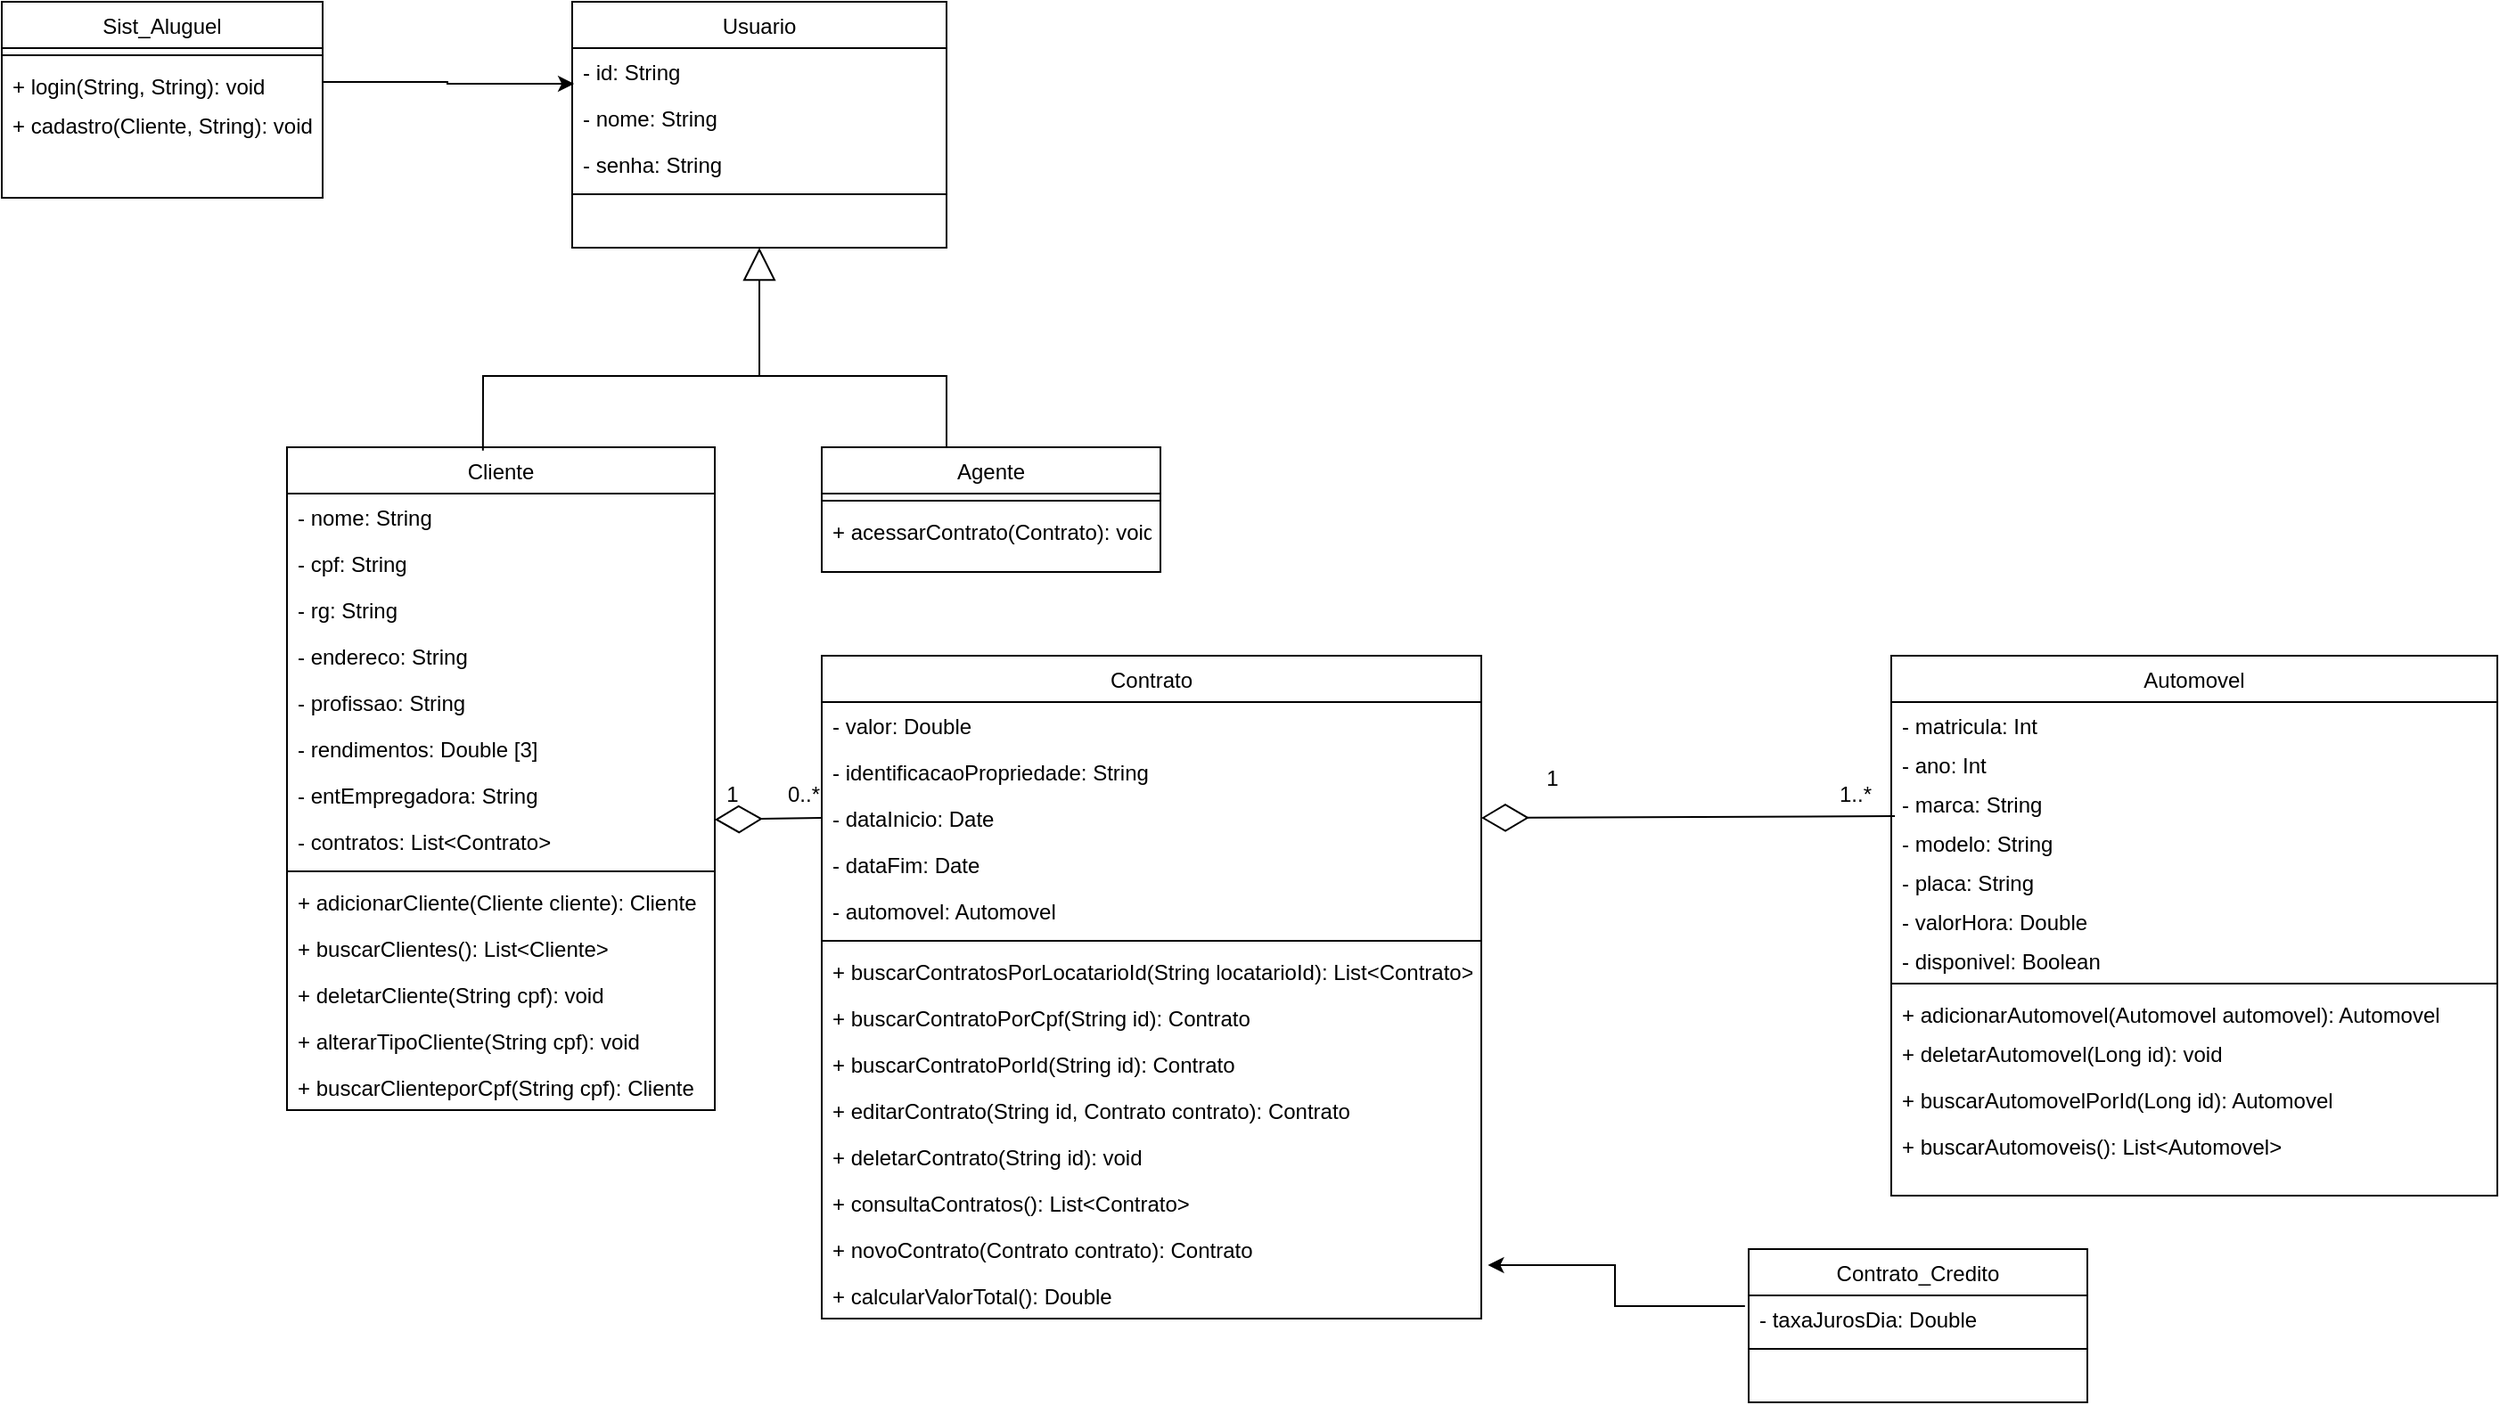 <mxfile version="24.7.12">
  <diagram id="C5RBs43oDa-KdzZeNtuy" name="Page-1">
    <mxGraphModel dx="1939" dy="471" grid="1" gridSize="10" guides="1" tooltips="1" connect="1" arrows="1" fold="1" page="1" pageScale="1" pageWidth="827" pageHeight="1169" math="0" shadow="0">
      <root>
        <mxCell id="WIyWlLk6GJQsqaUBKTNV-0" />
        <mxCell id="WIyWlLk6GJQsqaUBKTNV-1" parent="WIyWlLk6GJQsqaUBKTNV-0" />
        <mxCell id="zkfFHV4jXpPFQw0GAbJ--6" value="Cliente" style="swimlane;fontStyle=0;align=center;verticalAlign=top;childLayout=stackLayout;horizontal=1;startSize=26;horizontalStack=0;resizeParent=1;resizeLast=0;collapsible=1;marginBottom=0;rounded=0;shadow=0;strokeWidth=1;" parent="WIyWlLk6GJQsqaUBKTNV-1" vertex="1">
          <mxGeometry x="110" y="360" width="240" height="372" as="geometry">
            <mxRectangle x="120" y="360" width="160" height="26" as="alternateBounds" />
          </mxGeometry>
        </mxCell>
        <mxCell id="zkfFHV4jXpPFQw0GAbJ--7" value="- nome: String" style="text;align=left;verticalAlign=top;spacingLeft=4;spacingRight=4;overflow=hidden;rotatable=0;points=[[0,0.5],[1,0.5]];portConstraint=eastwest;" parent="zkfFHV4jXpPFQw0GAbJ--6" vertex="1">
          <mxGeometry y="26" width="240" height="26" as="geometry" />
        </mxCell>
        <mxCell id="MEE5z-vCU6eJB84R58F4-10" value="- cpf: String" style="text;align=left;verticalAlign=top;spacingLeft=4;spacingRight=4;overflow=hidden;rotatable=0;points=[[0,0.5],[1,0.5]];portConstraint=eastwest;rounded=0;shadow=0;html=0;" parent="zkfFHV4jXpPFQw0GAbJ--6" vertex="1">
          <mxGeometry y="52" width="240" height="26" as="geometry" />
        </mxCell>
        <mxCell id="zkfFHV4jXpPFQw0GAbJ--8" value="- rg: String" style="text;align=left;verticalAlign=top;spacingLeft=4;spacingRight=4;overflow=hidden;rotatable=0;points=[[0,0.5],[1,0.5]];portConstraint=eastwest;rounded=0;shadow=0;html=0;" parent="zkfFHV4jXpPFQw0GAbJ--6" vertex="1">
          <mxGeometry y="78" width="240" height="26" as="geometry" />
        </mxCell>
        <mxCell id="MEE5z-vCU6eJB84R58F4-9" value="- endereco: String" style="text;align=left;verticalAlign=top;spacingLeft=4;spacingRight=4;overflow=hidden;rotatable=0;points=[[0,0.5],[1,0.5]];portConstraint=eastwest;rounded=0;shadow=0;html=0;" parent="zkfFHV4jXpPFQw0GAbJ--6" vertex="1">
          <mxGeometry y="104" width="240" height="26" as="geometry" />
        </mxCell>
        <mxCell id="MEE5z-vCU6eJB84R58F4-11" value="- profissao: String" style="text;align=left;verticalAlign=top;spacingLeft=4;spacingRight=4;overflow=hidden;rotatable=0;points=[[0,0.5],[1,0.5]];portConstraint=eastwest;rounded=0;shadow=0;html=0;" parent="zkfFHV4jXpPFQw0GAbJ--6" vertex="1">
          <mxGeometry y="130" width="240" height="26" as="geometry" />
        </mxCell>
        <mxCell id="MEE5z-vCU6eJB84R58F4-8" value="- rendimentos: Double [3]" style="text;align=left;verticalAlign=top;spacingLeft=4;spacingRight=4;overflow=hidden;rotatable=0;points=[[0,0.5],[1,0.5]];portConstraint=eastwest;rounded=0;shadow=0;html=0;" parent="zkfFHV4jXpPFQw0GAbJ--6" vertex="1">
          <mxGeometry y="156" width="240" height="26" as="geometry" />
        </mxCell>
        <mxCell id="86CB48Jz-Xifh70a6tsT-17" value="- entEmpregadora: String" style="text;align=left;verticalAlign=top;spacingLeft=4;spacingRight=4;overflow=hidden;rotatable=0;points=[[0,0.5],[1,0.5]];portConstraint=eastwest;rounded=0;shadow=0;html=0;" parent="zkfFHV4jXpPFQw0GAbJ--6" vertex="1">
          <mxGeometry y="182" width="240" height="26" as="geometry" />
        </mxCell>
        <mxCell id="86CB48Jz-Xifh70a6tsT-18" value="- contratos: List&lt;Contrato&gt;" style="text;align=left;verticalAlign=top;spacingLeft=4;spacingRight=4;overflow=hidden;rotatable=0;points=[[0,0.5],[1,0.5]];portConstraint=eastwest;rounded=0;shadow=0;html=0;" parent="zkfFHV4jXpPFQw0GAbJ--6" vertex="1">
          <mxGeometry y="208" width="240" height="26" as="geometry" />
        </mxCell>
        <mxCell id="zkfFHV4jXpPFQw0GAbJ--9" value="" style="line;html=1;strokeWidth=1;align=left;verticalAlign=middle;spacingTop=-1;spacingLeft=3;spacingRight=3;rotatable=0;labelPosition=right;points=[];portConstraint=eastwest;" parent="zkfFHV4jXpPFQw0GAbJ--6" vertex="1">
          <mxGeometry y="234" width="240" height="8" as="geometry" />
        </mxCell>
        <mxCell id="Ihzg9XGtSdhdx8EX-t7k-0" value="+ adicionarCliente(Cliente cliente): Cliente" style="text;align=left;verticalAlign=top;spacingLeft=4;spacingRight=4;overflow=hidden;rotatable=0;points=[[0,0.5],[1,0.5]];portConstraint=eastwest;" vertex="1" parent="zkfFHV4jXpPFQw0GAbJ--6">
          <mxGeometry y="242" width="240" height="26" as="geometry" />
        </mxCell>
        <mxCell id="Ihzg9XGtSdhdx8EX-t7k-13" value="+ buscarClientes(): List&lt;Cliente&gt;" style="text;align=left;verticalAlign=top;spacingLeft=4;spacingRight=4;overflow=hidden;rotatable=0;points=[[0,0.5],[1,0.5]];portConstraint=eastwest;" vertex="1" parent="zkfFHV4jXpPFQw0GAbJ--6">
          <mxGeometry y="268" width="240" height="26" as="geometry" />
        </mxCell>
        <mxCell id="Ihzg9XGtSdhdx8EX-t7k-14" value="+ deletarCliente(String cpf): void" style="text;align=left;verticalAlign=top;spacingLeft=4;spacingRight=4;overflow=hidden;rotatable=0;points=[[0,0.5],[1,0.5]];portConstraint=eastwest;" vertex="1" parent="zkfFHV4jXpPFQw0GAbJ--6">
          <mxGeometry y="294" width="240" height="26" as="geometry" />
        </mxCell>
        <mxCell id="Ihzg9XGtSdhdx8EX-t7k-15" value="+ alterarTipoCliente(String cpf): void" style="text;align=left;verticalAlign=top;spacingLeft=4;spacingRight=4;overflow=hidden;rotatable=0;points=[[0,0.5],[1,0.5]];portConstraint=eastwest;" vertex="1" parent="zkfFHV4jXpPFQw0GAbJ--6">
          <mxGeometry y="320" width="240" height="26" as="geometry" />
        </mxCell>
        <mxCell id="Ihzg9XGtSdhdx8EX-t7k-16" value="+ buscarClienteporCpf(String cpf): Cliente" style="text;align=left;verticalAlign=top;spacingLeft=4;spacingRight=4;overflow=hidden;rotatable=0;points=[[0,0.5],[1,0.5]];portConstraint=eastwest;" vertex="1" parent="zkfFHV4jXpPFQw0GAbJ--6">
          <mxGeometry y="346" width="240" height="26" as="geometry" />
        </mxCell>
        <mxCell id="MEE5z-vCU6eJB84R58F4-6" style="edgeStyle=orthogonalEdgeStyle;rounded=0;orthogonalLoop=1;jettySize=auto;html=1;exitX=1;exitY=0.5;exitDx=0;exitDy=0;entryX=0.005;entryY=0.769;entryDx=0;entryDy=0;entryPerimeter=0;" parent="WIyWlLk6GJQsqaUBKTNV-1" source="86CB48Jz-Xifh70a6tsT-36" target="zkfFHV4jXpPFQw0GAbJ--1" edge="1">
          <mxGeometry relative="1" as="geometry">
            <mxPoint x="690" y="199" as="sourcePoint" />
            <mxPoint x="530" y="200" as="targetPoint" />
          </mxGeometry>
        </mxCell>
        <mxCell id="zkfFHV4jXpPFQw0GAbJ--17" value="Contrato" style="swimlane;fontStyle=0;align=center;verticalAlign=top;childLayout=stackLayout;horizontal=1;startSize=26;horizontalStack=0;resizeParent=1;resizeLast=0;collapsible=1;marginBottom=0;rounded=0;shadow=0;strokeWidth=1;" parent="WIyWlLk6GJQsqaUBKTNV-1" vertex="1">
          <mxGeometry x="410" y="477" width="370" height="372" as="geometry">
            <mxRectangle x="550" y="140" width="160" height="26" as="alternateBounds" />
          </mxGeometry>
        </mxCell>
        <mxCell id="zkfFHV4jXpPFQw0GAbJ--20" value="- valor: Double" style="text;align=left;verticalAlign=top;spacingLeft=4;spacingRight=4;overflow=hidden;rotatable=0;points=[[0,0.5],[1,0.5]];portConstraint=eastwest;rounded=0;shadow=0;html=0;" parent="zkfFHV4jXpPFQw0GAbJ--17" vertex="1">
          <mxGeometry y="26" width="370" height="26" as="geometry" />
        </mxCell>
        <mxCell id="86CB48Jz-Xifh70a6tsT-24" value="- identificacaoPropriedade: String" style="text;align=left;verticalAlign=top;spacingLeft=4;spacingRight=4;overflow=hidden;rotatable=0;points=[[0,0.5],[1,0.5]];portConstraint=eastwest;rounded=0;shadow=0;html=0;" parent="zkfFHV4jXpPFQw0GAbJ--17" vertex="1">
          <mxGeometry y="52" width="370" height="26" as="geometry" />
        </mxCell>
        <mxCell id="zkfFHV4jXpPFQw0GAbJ--21" value="- dataInicio: Date" style="text;align=left;verticalAlign=top;spacingLeft=4;spacingRight=4;overflow=hidden;rotatable=0;points=[[0,0.5],[1,0.5]];portConstraint=eastwest;rounded=0;shadow=0;html=0;" parent="zkfFHV4jXpPFQw0GAbJ--17" vertex="1">
          <mxGeometry y="78" width="370" height="26" as="geometry" />
        </mxCell>
        <mxCell id="zkfFHV4jXpPFQw0GAbJ--22" value="- dataFim: Date" style="text;align=left;verticalAlign=top;spacingLeft=4;spacingRight=4;overflow=hidden;rotatable=0;points=[[0,0.5],[1,0.5]];portConstraint=eastwest;rounded=0;shadow=0;html=0;" parent="zkfFHV4jXpPFQw0GAbJ--17" vertex="1">
          <mxGeometry y="104" width="370" height="26" as="geometry" />
        </mxCell>
        <mxCell id="zkfFHV4jXpPFQw0GAbJ--19" value="- automovel: Automovel" style="text;align=left;verticalAlign=top;spacingLeft=4;spacingRight=4;overflow=hidden;rotatable=0;points=[[0,0.5],[1,0.5]];portConstraint=eastwest;rounded=0;shadow=0;html=0;" parent="zkfFHV4jXpPFQw0GAbJ--17" vertex="1">
          <mxGeometry y="130" width="370" height="26" as="geometry" />
        </mxCell>
        <mxCell id="zkfFHV4jXpPFQw0GAbJ--23" value="" style="line;html=1;strokeWidth=1;align=left;verticalAlign=middle;spacingTop=-1;spacingLeft=3;spacingRight=3;rotatable=0;labelPosition=right;points=[];portConstraint=eastwest;" parent="zkfFHV4jXpPFQw0GAbJ--17" vertex="1">
          <mxGeometry y="156" width="370" height="8" as="geometry" />
        </mxCell>
        <mxCell id="86CB48Jz-Xifh70a6tsT-28" value="+ buscarContratosPorLocatarioId(String locatarioId): List&lt;Contrato&gt;" style="text;align=left;verticalAlign=top;spacingLeft=4;spacingRight=4;overflow=hidden;rotatable=0;points=[[0,0.5],[1,0.5]];portConstraint=eastwest;" parent="zkfFHV4jXpPFQw0GAbJ--17" vertex="1">
          <mxGeometry y="164" width="370" height="26" as="geometry" />
        </mxCell>
        <mxCell id="86CB48Jz-Xifh70a6tsT-27" value="+ buscarContratoPorCpf(String id): Contrato" style="text;align=left;verticalAlign=top;spacingLeft=4;spacingRight=4;overflow=hidden;rotatable=0;points=[[0,0.5],[1,0.5]];portConstraint=eastwest;" parent="zkfFHV4jXpPFQw0GAbJ--17" vertex="1">
          <mxGeometry y="190" width="370" height="26" as="geometry" />
        </mxCell>
        <mxCell id="86CB48Jz-Xifh70a6tsT-26" value="+ buscarContratoPorId(String id): Contrato" style="text;align=left;verticalAlign=top;spacingLeft=4;spacingRight=4;overflow=hidden;rotatable=0;points=[[0,0.5],[1,0.5]];portConstraint=eastwest;" parent="zkfFHV4jXpPFQw0GAbJ--17" vertex="1">
          <mxGeometry y="216" width="370" height="26" as="geometry" />
        </mxCell>
        <mxCell id="86CB48Jz-Xifh70a6tsT-25" value="+ editarContrato(String id, Contrato contrato): Contrato" style="text;align=left;verticalAlign=top;spacingLeft=4;spacingRight=4;overflow=hidden;rotatable=0;points=[[0,0.5],[1,0.5]];portConstraint=eastwest;fontStyle=0" parent="zkfFHV4jXpPFQw0GAbJ--17" vertex="1">
          <mxGeometry y="242" width="370" height="26" as="geometry" />
        </mxCell>
        <mxCell id="Ihzg9XGtSdhdx8EX-t7k-22" value="+ deletarContrato(String id): void" style="text;align=left;verticalAlign=top;spacingLeft=4;spacingRight=4;overflow=hidden;rotatable=0;points=[[0,0.5],[1,0.5]];portConstraint=eastwest;fontStyle=0" vertex="1" parent="zkfFHV4jXpPFQw0GAbJ--17">
          <mxGeometry y="268" width="370" height="26" as="geometry" />
        </mxCell>
        <mxCell id="Ihzg9XGtSdhdx8EX-t7k-23" value="+ consultaContratos(): List&lt;Contrato&gt;" style="text;align=left;verticalAlign=top;spacingLeft=4;spacingRight=4;overflow=hidden;rotatable=0;points=[[0,0.5],[1,0.5]];portConstraint=eastwest;fontStyle=0" vertex="1" parent="zkfFHV4jXpPFQw0GAbJ--17">
          <mxGeometry y="294" width="370" height="26" as="geometry" />
        </mxCell>
        <mxCell id="Ihzg9XGtSdhdx8EX-t7k-24" value="+ novoContrato(Contrato contrato): Contrato" style="text;align=left;verticalAlign=top;spacingLeft=4;spacingRight=4;overflow=hidden;rotatable=0;points=[[0,0.5],[1,0.5]];portConstraint=eastwest;fontStyle=0" vertex="1" parent="zkfFHV4jXpPFQw0GAbJ--17">
          <mxGeometry y="320" width="370" height="26" as="geometry" />
        </mxCell>
        <mxCell id="86CB48Jz-Xifh70a6tsT-38" value="+ calcularValorTotal(): Double" style="text;align=left;verticalAlign=top;spacingLeft=4;spacingRight=4;overflow=hidden;rotatable=0;points=[[0,0.5],[1,0.5]];portConstraint=eastwest;fontStyle=0" parent="zkfFHV4jXpPFQw0GAbJ--17" vertex="1">
          <mxGeometry y="346" width="370" height="26" as="geometry" />
        </mxCell>
        <mxCell id="MEE5z-vCU6eJB84R58F4-1" value="Agente" style="swimlane;fontStyle=0;align=center;verticalAlign=top;childLayout=stackLayout;horizontal=1;startSize=26;horizontalStack=0;resizeParent=1;resizeLast=0;collapsible=1;marginBottom=0;rounded=0;shadow=0;strokeWidth=1;" parent="WIyWlLk6GJQsqaUBKTNV-1" vertex="1">
          <mxGeometry x="410" y="360" width="190" height="70" as="geometry">
            <mxRectangle x="340" y="380" width="170" height="26" as="alternateBounds" />
          </mxGeometry>
        </mxCell>
        <mxCell id="MEE5z-vCU6eJB84R58F4-3" value="" style="line;html=1;strokeWidth=1;align=left;verticalAlign=middle;spacingTop=-1;spacingLeft=3;spacingRight=3;rotatable=0;labelPosition=right;points=[];portConstraint=eastwest;" parent="MEE5z-vCU6eJB84R58F4-1" vertex="1">
          <mxGeometry y="26" width="190" height="8" as="geometry" />
        </mxCell>
        <mxCell id="MEE5z-vCU6eJB84R58F4-2" value="+ acessarContrato(Contrato): void" style="text;align=left;verticalAlign=top;spacingLeft=4;spacingRight=4;overflow=hidden;rotatable=0;points=[[0,0.5],[1,0.5]];portConstraint=eastwest;" parent="MEE5z-vCU6eJB84R58F4-1" vertex="1">
          <mxGeometry y="34" width="190" height="26" as="geometry" />
        </mxCell>
        <mxCell id="MEE5z-vCU6eJB84R58F4-14" value="Automovel" style="swimlane;fontStyle=0;align=center;verticalAlign=top;childLayout=stackLayout;horizontal=1;startSize=26;horizontalStack=0;resizeParent=1;resizeLast=0;collapsible=1;marginBottom=0;rounded=0;shadow=0;strokeWidth=1;" parent="WIyWlLk6GJQsqaUBKTNV-1" vertex="1">
          <mxGeometry x="1010" y="477" width="340" height="303" as="geometry">
            <mxRectangle x="340" y="380" width="170" height="26" as="alternateBounds" />
          </mxGeometry>
        </mxCell>
        <mxCell id="MEE5z-vCU6eJB84R58F4-15" value="- matricula: Int" style="text;align=left;verticalAlign=top;spacingLeft=4;spacingRight=4;overflow=hidden;rotatable=0;points=[[0,0.5],[1,0.5]];portConstraint=eastwest;" parent="MEE5z-vCU6eJB84R58F4-14" vertex="1">
          <mxGeometry y="26" width="340" height="22" as="geometry" />
        </mxCell>
        <mxCell id="MEE5z-vCU6eJB84R58F4-18" value="- ano: Int" style="text;align=left;verticalAlign=top;spacingLeft=4;spacingRight=4;overflow=hidden;rotatable=0;points=[[0,0.5],[1,0.5]];portConstraint=eastwest;" parent="MEE5z-vCU6eJB84R58F4-14" vertex="1">
          <mxGeometry y="48" width="340" height="22" as="geometry" />
        </mxCell>
        <mxCell id="MEE5z-vCU6eJB84R58F4-19" value="- marca: String" style="text;align=left;verticalAlign=top;spacingLeft=4;spacingRight=4;overflow=hidden;rotatable=0;points=[[0,0.5],[1,0.5]];portConstraint=eastwest;" parent="MEE5z-vCU6eJB84R58F4-14" vertex="1">
          <mxGeometry y="70" width="340" height="22" as="geometry" />
        </mxCell>
        <mxCell id="MEE5z-vCU6eJB84R58F4-20" value="- modelo: String" style="text;align=left;verticalAlign=top;spacingLeft=4;spacingRight=4;overflow=hidden;rotatable=0;points=[[0,0.5],[1,0.5]];portConstraint=eastwest;" parent="MEE5z-vCU6eJB84R58F4-14" vertex="1">
          <mxGeometry y="92" width="340" height="22" as="geometry" />
        </mxCell>
        <mxCell id="MEE5z-vCU6eJB84R58F4-17" value="- placa: String" style="text;align=left;verticalAlign=top;spacingLeft=4;spacingRight=4;overflow=hidden;rotatable=0;points=[[0,0.5],[1,0.5]];portConstraint=eastwest;" parent="MEE5z-vCU6eJB84R58F4-14" vertex="1">
          <mxGeometry y="114" width="340" height="22" as="geometry" />
        </mxCell>
        <mxCell id="MEE5z-vCU6eJB84R58F4-21" value="- valorHora: Double" style="text;align=left;verticalAlign=top;spacingLeft=4;spacingRight=4;overflow=hidden;rotatable=0;points=[[0,0.5],[1,0.5]];portConstraint=eastwest;" parent="MEE5z-vCU6eJB84R58F4-14" vertex="1">
          <mxGeometry y="136" width="340" height="22" as="geometry" />
        </mxCell>
        <mxCell id="MEE5z-vCU6eJB84R58F4-22" value="- disponivel: Boolean" style="text;align=left;verticalAlign=top;spacingLeft=4;spacingRight=4;overflow=hidden;rotatable=0;points=[[0,0.5],[1,0.5]];portConstraint=eastwest;" parent="MEE5z-vCU6eJB84R58F4-14" vertex="1">
          <mxGeometry y="158" width="340" height="22" as="geometry" />
        </mxCell>
        <mxCell id="MEE5z-vCU6eJB84R58F4-16" value="" style="line;html=1;strokeWidth=1;align=left;verticalAlign=middle;spacingTop=-1;spacingLeft=3;spacingRight=3;rotatable=0;labelPosition=right;points=[];portConstraint=eastwest;" parent="MEE5z-vCU6eJB84R58F4-14" vertex="1">
          <mxGeometry y="180" width="340" height="8" as="geometry" />
        </mxCell>
        <mxCell id="Ihzg9XGtSdhdx8EX-t7k-18" value="+ adicionarAutomovel(Automovel automovel): Automovel" style="text;align=left;verticalAlign=top;spacingLeft=4;spacingRight=4;overflow=hidden;rotatable=0;points=[[0,0.5],[1,0.5]];portConstraint=eastwest;" vertex="1" parent="MEE5z-vCU6eJB84R58F4-14">
          <mxGeometry y="188" width="340" height="22" as="geometry" />
        </mxCell>
        <mxCell id="Ihzg9XGtSdhdx8EX-t7k-20" value="+ deletarAutomovel(Long id): void" style="text;align=left;verticalAlign=top;spacingLeft=4;spacingRight=4;overflow=hidden;rotatable=0;points=[[0,0.5],[1,0.5]];portConstraint=eastwest;" vertex="1" parent="MEE5z-vCU6eJB84R58F4-14">
          <mxGeometry y="210" width="340" height="26" as="geometry" />
        </mxCell>
        <mxCell id="Ihzg9XGtSdhdx8EX-t7k-21" value="+ buscarAutomovelPorId(Long id): Automovel" style="text;align=left;verticalAlign=top;spacingLeft=4;spacingRight=4;overflow=hidden;rotatable=0;points=[[0,0.5],[1,0.5]];portConstraint=eastwest;" vertex="1" parent="MEE5z-vCU6eJB84R58F4-14">
          <mxGeometry y="236" width="340" height="26" as="geometry" />
        </mxCell>
        <mxCell id="Ihzg9XGtSdhdx8EX-t7k-19" value="+ buscarAutomoveis(): List&lt;Automovel&gt;" style="text;align=left;verticalAlign=top;spacingLeft=4;spacingRight=4;overflow=hidden;rotatable=0;points=[[0,0.5],[1,0.5]];portConstraint=eastwest;" vertex="1" parent="MEE5z-vCU6eJB84R58F4-14">
          <mxGeometry y="262" width="340" height="26" as="geometry" />
        </mxCell>
        <mxCell id="86CB48Jz-Xifh70a6tsT-3" value="Usuario" style="swimlane;fontStyle=0;align=center;verticalAlign=top;childLayout=stackLayout;horizontal=1;startSize=26;horizontalStack=0;resizeParent=1;resizeLast=0;collapsible=1;marginBottom=0;rounded=0;shadow=0;strokeWidth=1;" parent="WIyWlLk6GJQsqaUBKTNV-1" vertex="1">
          <mxGeometry x="270" y="110" width="210" height="138" as="geometry">
            <mxRectangle x="340" y="380" width="170" height="26" as="alternateBounds" />
          </mxGeometry>
        </mxCell>
        <mxCell id="zkfFHV4jXpPFQw0GAbJ--1" value="- id: String" style="text;align=left;verticalAlign=top;spacingLeft=4;spacingRight=4;overflow=hidden;rotatable=0;points=[[0,0.5],[1,0.5]];portConstraint=eastwest;" parent="86CB48Jz-Xifh70a6tsT-3" vertex="1">
          <mxGeometry y="26" width="210" height="26" as="geometry" />
        </mxCell>
        <mxCell id="zkfFHV4jXpPFQw0GAbJ--2" value="- nome: String" style="text;align=left;verticalAlign=top;spacingLeft=4;spacingRight=4;overflow=hidden;rotatable=0;points=[[0,0.5],[1,0.5]];portConstraint=eastwest;rounded=0;shadow=0;html=0;" parent="86CB48Jz-Xifh70a6tsT-3" vertex="1">
          <mxGeometry y="52" width="210" height="26" as="geometry" />
        </mxCell>
        <mxCell id="86CB48Jz-Xifh70a6tsT-1" value="- senha: String" style="text;align=left;verticalAlign=top;spacingLeft=4;spacingRight=4;overflow=hidden;rotatable=0;points=[[0,0.5],[1,0.5]];portConstraint=eastwest;rounded=0;shadow=0;html=0;" parent="86CB48Jz-Xifh70a6tsT-3" vertex="1">
          <mxGeometry y="78" width="210" height="26" as="geometry" />
        </mxCell>
        <mxCell id="86CB48Jz-Xifh70a6tsT-5" value="" style="line;html=1;strokeWidth=1;align=left;verticalAlign=middle;spacingTop=-1;spacingLeft=3;spacingRight=3;rotatable=0;labelPosition=right;points=[];portConstraint=eastwest;" parent="86CB48Jz-Xifh70a6tsT-3" vertex="1">
          <mxGeometry y="104" width="210" height="8" as="geometry" />
        </mxCell>
        <mxCell id="86CB48Jz-Xifh70a6tsT-14" value="" style="endArrow=block;endSize=16;endFill=0;html=1;rounded=0;entryX=0.5;entryY=1;entryDx=0;entryDy=0;" parent="WIyWlLk6GJQsqaUBKTNV-1" target="86CB48Jz-Xifh70a6tsT-3" edge="1">
          <mxGeometry width="160" relative="1" as="geometry">
            <mxPoint x="375" y="320" as="sourcePoint" />
            <mxPoint x="560" y="360" as="targetPoint" />
          </mxGeometry>
        </mxCell>
        <mxCell id="86CB48Jz-Xifh70a6tsT-16" value="" style="endArrow=none;html=1;rounded=0;exitX=0.458;exitY=0.005;exitDx=0;exitDy=0;exitPerimeter=0;" parent="WIyWlLk6GJQsqaUBKTNV-1" source="zkfFHV4jXpPFQw0GAbJ--6" edge="1">
          <mxGeometry width="50" height="50" relative="1" as="geometry">
            <mxPoint x="460" y="380" as="sourcePoint" />
            <mxPoint x="480" y="360" as="targetPoint" />
            <Array as="points">
              <mxPoint x="220" y="320" />
              <mxPoint x="370" y="320" />
              <mxPoint x="480" y="320" />
            </Array>
          </mxGeometry>
        </mxCell>
        <mxCell id="86CB48Jz-Xifh70a6tsT-21" value="" style="endArrow=diamondThin;endFill=0;endSize=24;html=1;rounded=0;entryX=1;entryY=0.5;entryDx=0;entryDy=0;exitX=0.006;exitY=-0.091;exitDx=0;exitDy=0;exitPerimeter=0;" parent="WIyWlLk6GJQsqaUBKTNV-1" source="MEE5z-vCU6eJB84R58F4-20" target="zkfFHV4jXpPFQw0GAbJ--21" edge="1">
          <mxGeometry width="160" relative="1" as="geometry">
            <mxPoint x="390" y="450" as="sourcePoint" />
            <mxPoint x="550" y="450" as="targetPoint" />
          </mxGeometry>
        </mxCell>
        <mxCell id="86CB48Jz-Xifh70a6tsT-22" value="1" style="text;html=1;align=center;verticalAlign=middle;whiteSpace=wrap;rounded=0;" parent="WIyWlLk6GJQsqaUBKTNV-1" vertex="1">
          <mxGeometry x="790" y="531" width="60" height="30" as="geometry" />
        </mxCell>
        <mxCell id="86CB48Jz-Xifh70a6tsT-23" value="1..*" style="text;html=1;align=center;verticalAlign=middle;whiteSpace=wrap;rounded=0;" parent="WIyWlLk6GJQsqaUBKTNV-1" vertex="1">
          <mxGeometry x="960" y="540" width="60" height="30" as="geometry" />
        </mxCell>
        <mxCell id="86CB48Jz-Xifh70a6tsT-32" value="" style="endArrow=diamondThin;endFill=0;endSize=24;html=1;rounded=0;entryX=1;entryY=0.038;entryDx=0;entryDy=0;entryPerimeter=0;exitX=0;exitY=0.5;exitDx=0;exitDy=0;" parent="WIyWlLk6GJQsqaUBKTNV-1" source="zkfFHV4jXpPFQw0GAbJ--21" target="86CB48Jz-Xifh70a6tsT-18" edge="1">
          <mxGeometry width="160" relative="1" as="geometry">
            <mxPoint x="390" y="530" as="sourcePoint" />
            <mxPoint x="550" y="530" as="targetPoint" />
          </mxGeometry>
        </mxCell>
        <mxCell id="86CB48Jz-Xifh70a6tsT-33" value="1" style="text;html=1;align=center;verticalAlign=middle;whiteSpace=wrap;rounded=0;" parent="WIyWlLk6GJQsqaUBKTNV-1" vertex="1">
          <mxGeometry x="330" y="540" width="60" height="30" as="geometry" />
        </mxCell>
        <mxCell id="86CB48Jz-Xifh70a6tsT-34" value="0..*" style="text;html=1;align=center;verticalAlign=middle;whiteSpace=wrap;rounded=0;" parent="WIyWlLk6GJQsqaUBKTNV-1" vertex="1">
          <mxGeometry x="370" y="540" width="60" height="30" as="geometry" />
        </mxCell>
        <mxCell id="86CB48Jz-Xifh70a6tsT-35" value="Sist_Aluguel" style="swimlane;fontStyle=0;align=center;verticalAlign=top;childLayout=stackLayout;horizontal=1;startSize=26;horizontalStack=0;resizeParent=1;resizeLast=0;collapsible=1;marginBottom=0;rounded=0;shadow=0;strokeWidth=1;" parent="WIyWlLk6GJQsqaUBKTNV-1" vertex="1">
          <mxGeometry x="-50" y="110" width="180" height="110" as="geometry">
            <mxRectangle x="340" y="380" width="170" height="26" as="alternateBounds" />
          </mxGeometry>
        </mxCell>
        <mxCell id="86CB48Jz-Xifh70a6tsT-37" value="" style="line;html=1;strokeWidth=1;align=left;verticalAlign=middle;spacingTop=-1;spacingLeft=3;spacingRight=3;rotatable=0;labelPosition=right;points=[];portConstraint=eastwest;" parent="86CB48Jz-Xifh70a6tsT-35" vertex="1">
          <mxGeometry y="26" width="180" height="8" as="geometry" />
        </mxCell>
        <mxCell id="86CB48Jz-Xifh70a6tsT-36" value="+ login(String, String): void" style="text;align=left;verticalAlign=top;spacingLeft=4;spacingRight=4;overflow=hidden;rotatable=0;points=[[0,0.5],[1,0.5]];portConstraint=eastwest;" parent="86CB48Jz-Xifh70a6tsT-35" vertex="1">
          <mxGeometry y="34" width="180" height="22" as="geometry" />
        </mxCell>
        <mxCell id="86CB48Jz-Xifh70a6tsT-39" value="+ cadastro(Cliente, String): void" style="text;align=left;verticalAlign=top;spacingLeft=4;spacingRight=4;overflow=hidden;rotatable=0;points=[[0,0.5],[1,0.5]];portConstraint=eastwest;" parent="86CB48Jz-Xifh70a6tsT-35" vertex="1">
          <mxGeometry y="56" width="180" height="22" as="geometry" />
        </mxCell>
        <mxCell id="86CB48Jz-Xifh70a6tsT-40" value="Contrato_Credito" style="swimlane;fontStyle=0;align=center;verticalAlign=top;childLayout=stackLayout;horizontal=1;startSize=26;horizontalStack=0;resizeParent=1;resizeLast=0;collapsible=1;marginBottom=0;rounded=0;shadow=0;strokeWidth=1;" parent="WIyWlLk6GJQsqaUBKTNV-1" vertex="1">
          <mxGeometry x="930" y="810" width="190" height="86" as="geometry">
            <mxRectangle x="340" y="380" width="170" height="26" as="alternateBounds" />
          </mxGeometry>
        </mxCell>
        <mxCell id="86CB48Jz-Xifh70a6tsT-42" value="- taxaJurosDia: Double" style="text;align=left;verticalAlign=top;spacingLeft=4;spacingRight=4;overflow=hidden;rotatable=0;points=[[0,0.5],[1,0.5]];portConstraint=eastwest;" parent="86CB48Jz-Xifh70a6tsT-40" vertex="1">
          <mxGeometry y="26" width="190" height="26" as="geometry" />
        </mxCell>
        <mxCell id="86CB48Jz-Xifh70a6tsT-41" value="" style="line;html=1;strokeWidth=1;align=left;verticalAlign=middle;spacingTop=-1;spacingLeft=3;spacingRight=3;rotatable=0;labelPosition=right;points=[];portConstraint=eastwest;" parent="86CB48Jz-Xifh70a6tsT-40" vertex="1">
          <mxGeometry y="52" width="190" height="8" as="geometry" />
        </mxCell>
        <mxCell id="86CB48Jz-Xifh70a6tsT-43" style="edgeStyle=orthogonalEdgeStyle;rounded=0;orthogonalLoop=1;jettySize=auto;html=1;exitX=-0.011;exitY=0.231;exitDx=0;exitDy=0;entryX=1.01;entryY=-0.154;entryDx=0;entryDy=0;entryPerimeter=0;exitPerimeter=0;" parent="WIyWlLk6GJQsqaUBKTNV-1" source="86CB48Jz-Xifh70a6tsT-42" target="86CB48Jz-Xifh70a6tsT-38" edge="1">
          <mxGeometry relative="1" as="geometry">
            <mxPoint x="630" y="820" as="sourcePoint" />
            <mxPoint x="771" y="821" as="targetPoint" />
          </mxGeometry>
        </mxCell>
      </root>
    </mxGraphModel>
  </diagram>
</mxfile>
